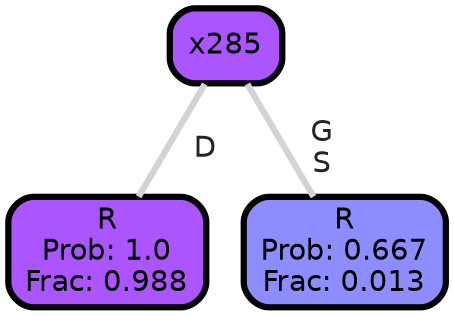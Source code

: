 graph Tree {
node [shape=box, style="filled, rounded",color="black",penwidth="3",fontcolor="black",                 fontname=helvetica] ;
graph [ranksep="0 equally", splines=straight,                 bgcolor=transparent, dpi=200] ;
edge [fontname=helvetica, fontweight=bold,fontcolor=grey14,color=lightgray] ;
0 [label="R
Prob: 1.0
Frac: 0.988", fillcolor="#ab55ff"] ;
1 [label="x285", fillcolor="#aa55ff"] ;
2 [label="R
Prob: 0.667
Frac: 0.013", fillcolor="#8e8dff"] ;
1 -- 0 [label=" D",penwidth=3] ;
1 -- 2 [label=" G\n S",penwidth=3] ;
{rank = same;}}